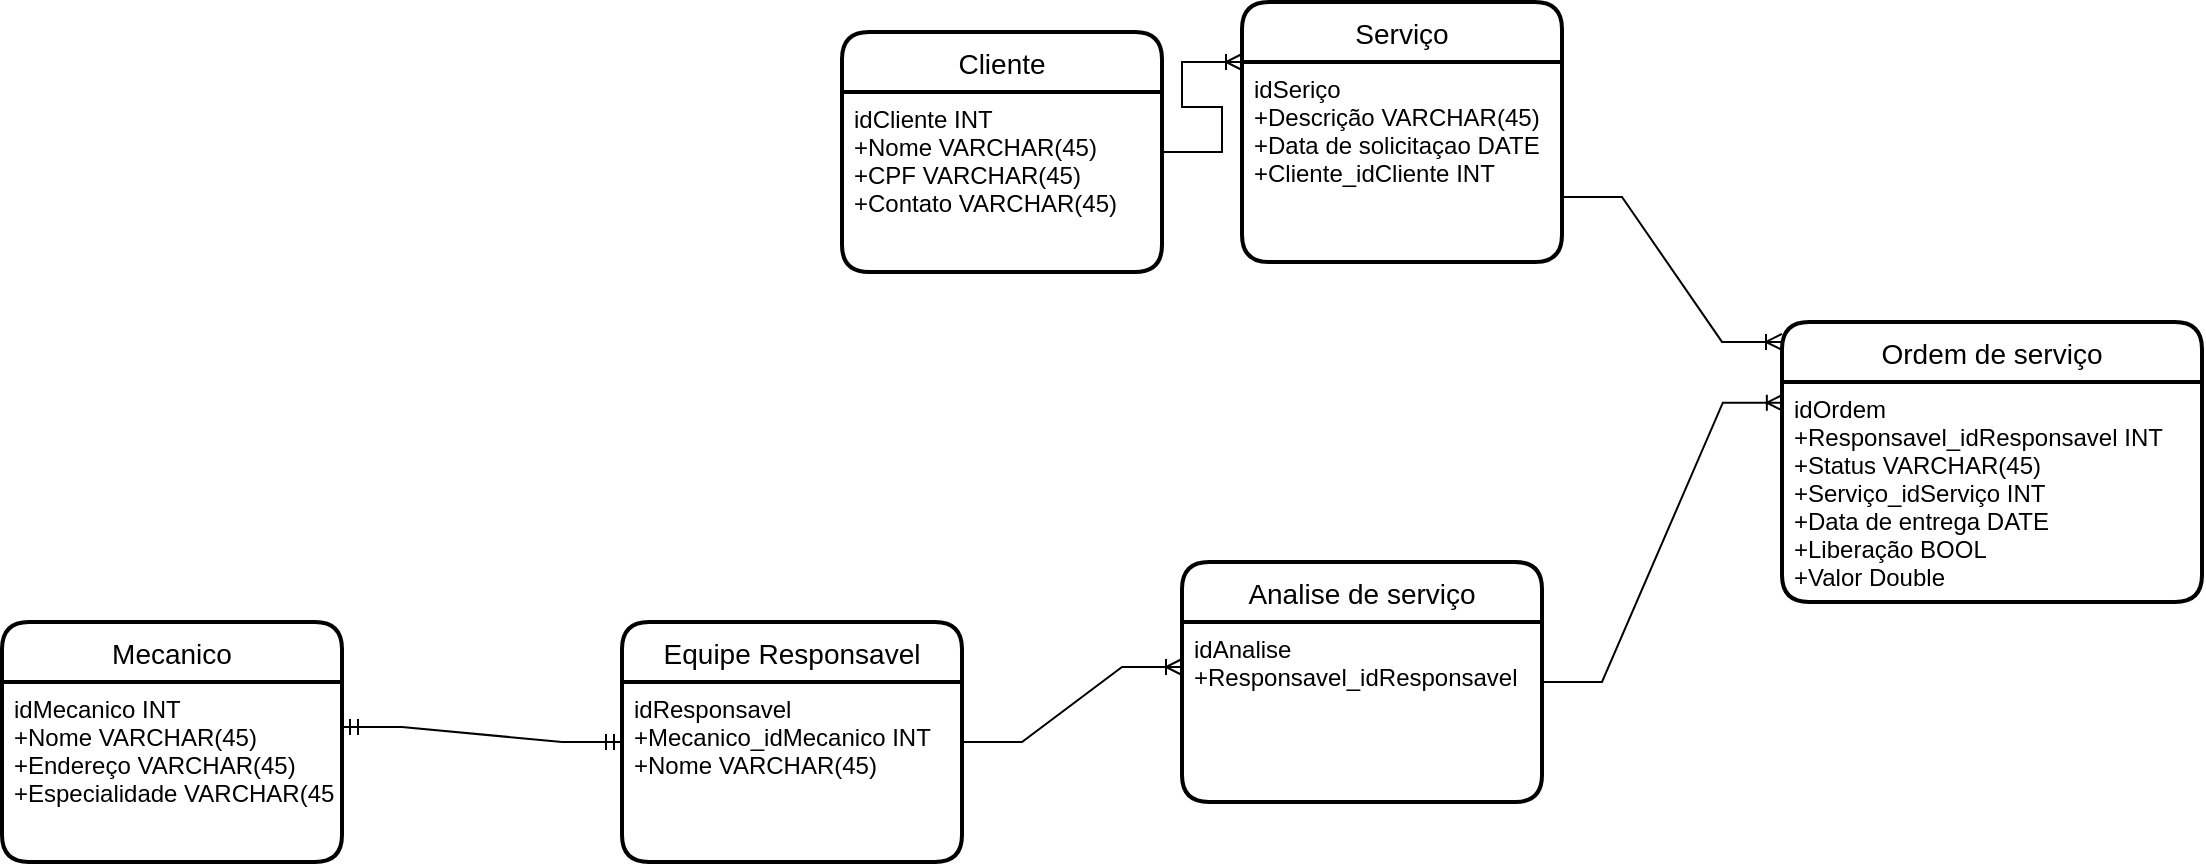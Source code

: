 <mxfile version="20.3.0" type="github">
  <diagram name="Page-1" id="e56a1550-8fbb-45ad-956c-1786394a9013">
    <mxGraphModel dx="1347" dy="796" grid="1" gridSize="10" guides="1" tooltips="1" connect="1" arrows="1" fold="1" page="1" pageScale="1" pageWidth="1100" pageHeight="850" background="none" math="0" shadow="0">
      <root>
        <mxCell id="0" />
        <mxCell id="1" parent="0" />
        <mxCell id="TiCFsT0cGKuXGsnhtcM1-1" value="Cliente" style="swimlane;childLayout=stackLayout;horizontal=1;startSize=30;horizontalStack=0;rounded=1;fontSize=14;fontStyle=0;strokeWidth=2;resizeParent=0;resizeLast=1;shadow=0;dashed=0;align=center;" vertex="1" parent="1">
          <mxGeometry x="450" y="395" width="160" height="120" as="geometry">
            <mxRectangle x="450" y="395" width="80" height="30" as="alternateBounds" />
          </mxGeometry>
        </mxCell>
        <mxCell id="TiCFsT0cGKuXGsnhtcM1-2" value="idCliente INT&#xa;+Nome VARCHAR(45)&#xa;+CPF VARCHAR(45)&#xa;+Contato VARCHAR(45)" style="align=left;strokeColor=none;fillColor=none;spacingLeft=4;fontSize=12;verticalAlign=top;resizable=0;rotatable=0;part=1;" vertex="1" parent="TiCFsT0cGKuXGsnhtcM1-1">
          <mxGeometry y="30" width="160" height="90" as="geometry" />
        </mxCell>
        <mxCell id="TiCFsT0cGKuXGsnhtcM1-3" value="Serviço" style="swimlane;childLayout=stackLayout;horizontal=1;startSize=30;horizontalStack=0;rounded=1;fontSize=14;fontStyle=0;strokeWidth=2;resizeParent=0;resizeLast=1;shadow=0;dashed=0;align=center;" vertex="1" parent="1">
          <mxGeometry x="650" y="380" width="160" height="130" as="geometry">
            <mxRectangle x="660" y="380" width="80" height="30" as="alternateBounds" />
          </mxGeometry>
        </mxCell>
        <mxCell id="TiCFsT0cGKuXGsnhtcM1-4" value="idSeriço&#xa;+Descrição VARCHAR(45)&#xa;+Data de solicitaçao DATE&#xa;+Cliente_idCliente INT&#xa;" style="align=left;strokeColor=none;fillColor=none;spacingLeft=4;fontSize=12;verticalAlign=top;resizable=0;rotatable=0;part=1;" vertex="1" parent="TiCFsT0cGKuXGsnhtcM1-3">
          <mxGeometry y="30" width="160" height="100" as="geometry" />
        </mxCell>
        <mxCell id="TiCFsT0cGKuXGsnhtcM1-5" value="Equipe Responsavel" style="swimlane;childLayout=stackLayout;horizontal=1;startSize=30;horizontalStack=0;rounded=1;fontSize=14;fontStyle=0;strokeWidth=2;resizeParent=0;resizeLast=1;shadow=0;dashed=0;align=center;" vertex="1" parent="1">
          <mxGeometry x="340" y="690" width="170" height="120" as="geometry">
            <mxRectangle x="340" y="690" width="140" height="30" as="alternateBounds" />
          </mxGeometry>
        </mxCell>
        <mxCell id="TiCFsT0cGKuXGsnhtcM1-6" value="idResponsavel&#xa;+Mecanico_idMecanico INT&#xa;+Nome VARCHAR(45)&#xa;" style="align=left;strokeColor=none;fillColor=none;spacingLeft=4;fontSize=12;verticalAlign=top;resizable=0;rotatable=0;part=1;" vertex="1" parent="TiCFsT0cGKuXGsnhtcM1-5">
          <mxGeometry y="30" width="170" height="90" as="geometry" />
        </mxCell>
        <mxCell id="TiCFsT0cGKuXGsnhtcM1-7" value="Ordem de serviço" style="swimlane;childLayout=stackLayout;horizontal=1;startSize=30;horizontalStack=0;rounded=1;fontSize=14;fontStyle=0;strokeWidth=2;resizeParent=0;resizeLast=1;shadow=0;dashed=0;align=center;" vertex="1" parent="1">
          <mxGeometry x="920" y="540" width="210" height="140" as="geometry">
            <mxRectangle x="940" y="470" width="150" height="30" as="alternateBounds" />
          </mxGeometry>
        </mxCell>
        <mxCell id="TiCFsT0cGKuXGsnhtcM1-8" value="idOrdem &#xa;+Responsavel_idResponsavel INT&#xa;+Status VARCHAR(45)&#xa;+Serviço_idServiço INT&#xa;+Data de entrega DATE&#xa;+Liberação BOOL&#xa;+Valor Double" style="align=left;strokeColor=none;fillColor=none;spacingLeft=4;fontSize=12;verticalAlign=top;resizable=0;rotatable=0;part=1;" vertex="1" parent="TiCFsT0cGKuXGsnhtcM1-7">
          <mxGeometry y="30" width="210" height="110" as="geometry" />
        </mxCell>
        <mxCell id="TiCFsT0cGKuXGsnhtcM1-9" value="Analise de serviço" style="swimlane;childLayout=stackLayout;horizontal=1;startSize=30;horizontalStack=0;rounded=1;fontSize=14;fontStyle=0;strokeWidth=2;resizeParent=0;resizeLast=1;shadow=0;dashed=0;align=center;" vertex="1" parent="1">
          <mxGeometry x="620" y="660" width="180" height="120" as="geometry">
            <mxRectangle x="620" y="660" width="130" height="30" as="alternateBounds" />
          </mxGeometry>
        </mxCell>
        <mxCell id="TiCFsT0cGKuXGsnhtcM1-10" value="idAnalise&#xa;+Responsavel_idResponsavel" style="align=left;strokeColor=none;fillColor=none;spacingLeft=4;fontSize=12;verticalAlign=top;resizable=0;rotatable=0;part=1;" vertex="1" parent="TiCFsT0cGKuXGsnhtcM1-9">
          <mxGeometry y="30" width="180" height="90" as="geometry" />
        </mxCell>
        <mxCell id="TiCFsT0cGKuXGsnhtcM1-11" value="" style="edgeStyle=entityRelationEdgeStyle;fontSize=12;html=1;endArrow=ERoneToMany;rounded=0;entryX=0;entryY=0;entryDx=0;entryDy=0;exitX=1;exitY=0.5;exitDx=0;exitDy=0;" edge="1" parent="1" source="TiCFsT0cGKuXGsnhtcM1-1" target="TiCFsT0cGKuXGsnhtcM1-4">
          <mxGeometry width="100" height="100" relative="1" as="geometry">
            <mxPoint x="660" y="550" as="sourcePoint" />
            <mxPoint x="760" y="450" as="targetPoint" />
          </mxGeometry>
        </mxCell>
        <mxCell id="TiCFsT0cGKuXGsnhtcM1-12" value="" style="edgeStyle=entityRelationEdgeStyle;fontSize=12;html=1;endArrow=ERoneToMany;rounded=0;exitX=1;exitY=0.75;exitDx=0;exitDy=0;entryX=0;entryY=0.071;entryDx=0;entryDy=0;entryPerimeter=0;" edge="1" parent="1" source="TiCFsT0cGKuXGsnhtcM1-3" target="TiCFsT0cGKuXGsnhtcM1-7">
          <mxGeometry width="100" height="100" relative="1" as="geometry">
            <mxPoint x="660" y="620" as="sourcePoint" />
            <mxPoint x="740" y="560" as="targetPoint" />
          </mxGeometry>
        </mxCell>
        <mxCell id="TiCFsT0cGKuXGsnhtcM1-16" value="" style="edgeStyle=entityRelationEdgeStyle;fontSize=12;html=1;endArrow=ERoneToMany;rounded=0;exitX=1;exitY=0.5;exitDx=0;exitDy=0;entryX=0.002;entryY=0.094;entryDx=0;entryDy=0;entryPerimeter=0;" edge="1" parent="1" source="TiCFsT0cGKuXGsnhtcM1-9" target="TiCFsT0cGKuXGsnhtcM1-8">
          <mxGeometry width="100" height="100" relative="1" as="geometry">
            <mxPoint x="840" y="490" as="sourcePoint" />
            <mxPoint x="940" y="390" as="targetPoint" />
          </mxGeometry>
        </mxCell>
        <mxCell id="TiCFsT0cGKuXGsnhtcM1-18" value="" style="edgeStyle=entityRelationEdgeStyle;fontSize=12;html=1;endArrow=ERoneToMany;rounded=0;exitX=1;exitY=0.5;exitDx=0;exitDy=0;entryX=0;entryY=0.25;entryDx=0;entryDy=0;" edge="1" parent="1" source="TiCFsT0cGKuXGsnhtcM1-5" target="TiCFsT0cGKuXGsnhtcM1-10">
          <mxGeometry width="100" height="100" relative="1" as="geometry">
            <mxPoint x="460" y="730" as="sourcePoint" />
            <mxPoint x="560" y="630" as="targetPoint" />
          </mxGeometry>
        </mxCell>
        <mxCell id="TiCFsT0cGKuXGsnhtcM1-19" value="Mecanico" style="swimlane;childLayout=stackLayout;horizontal=1;startSize=30;horizontalStack=0;rounded=1;fontSize=14;fontStyle=0;strokeWidth=2;resizeParent=0;resizeLast=1;shadow=0;dashed=0;align=center;" vertex="1" parent="1">
          <mxGeometry x="30" y="690" width="170" height="120" as="geometry" />
        </mxCell>
        <mxCell id="TiCFsT0cGKuXGsnhtcM1-20" value="idMecanico INT&#xa;+Nome VARCHAR(45)&#xa;+Endereço VARCHAR(45)&#xa;+Especialidade VARCHAR(45" style="align=left;strokeColor=none;fillColor=none;spacingLeft=4;fontSize=12;verticalAlign=top;resizable=0;rotatable=0;part=1;" vertex="1" parent="TiCFsT0cGKuXGsnhtcM1-19">
          <mxGeometry y="30" width="170" height="90" as="geometry" />
        </mxCell>
        <mxCell id="TiCFsT0cGKuXGsnhtcM1-21" value="" style="edgeStyle=entityRelationEdgeStyle;fontSize=12;html=1;endArrow=ERmandOne;startArrow=ERmandOne;rounded=0;exitX=1;exitY=0.25;exitDx=0;exitDy=0;entryX=0;entryY=0.5;entryDx=0;entryDy=0;" edge="1" parent="1" source="TiCFsT0cGKuXGsnhtcM1-20" target="TiCFsT0cGKuXGsnhtcM1-5">
          <mxGeometry width="100" height="100" relative="1" as="geometry">
            <mxPoint x="310" y="730" as="sourcePoint" />
            <mxPoint x="410" y="630" as="targetPoint" />
          </mxGeometry>
        </mxCell>
      </root>
    </mxGraphModel>
  </diagram>
</mxfile>
